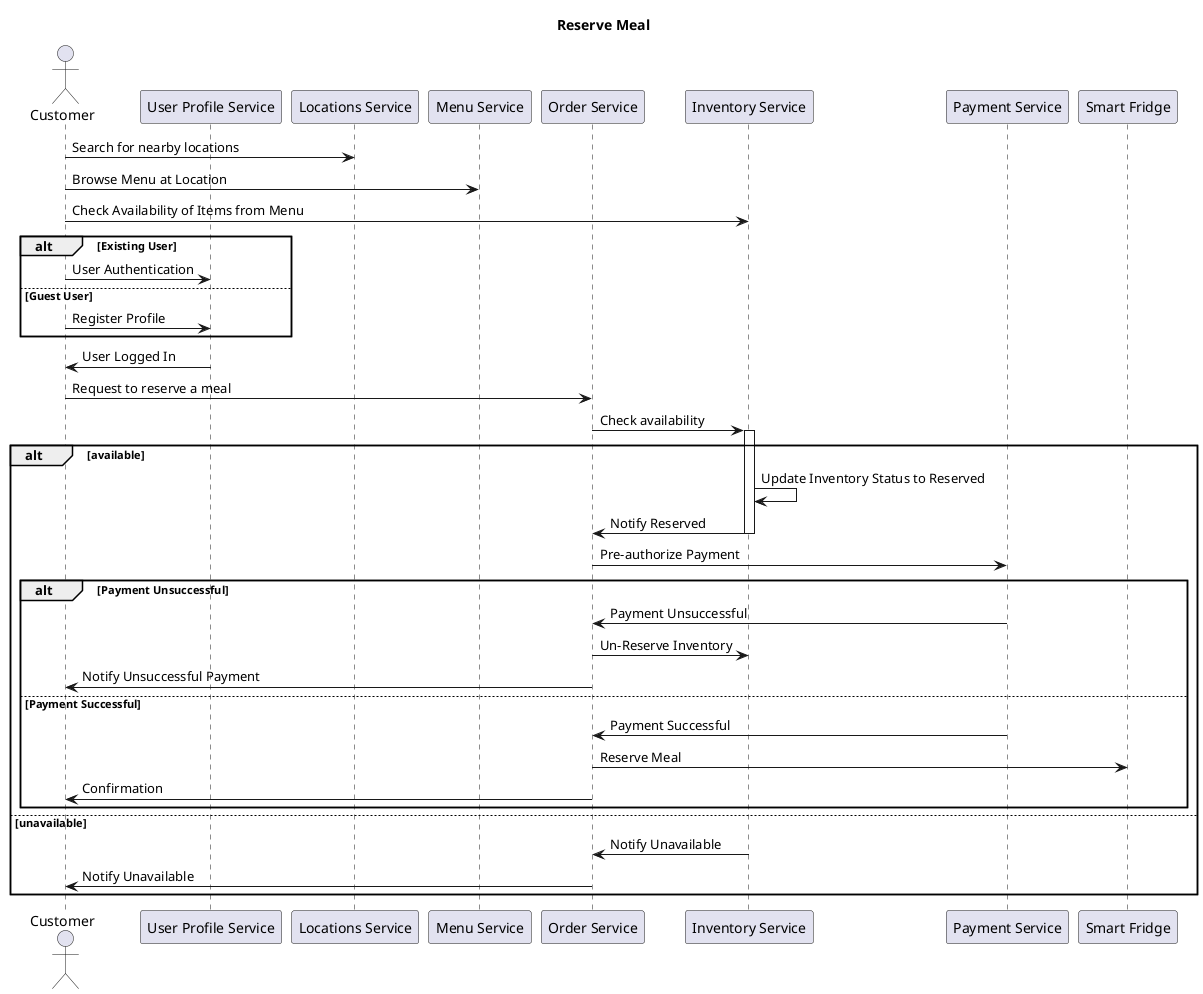 @startuml
title Reserve Meal
actor Customer as C
participant "User Profile Service" as U
participant "Locations Service" as L
participant "Menu Service" as M
participant "Order Service" as O
participant "Inventory Service" as I
participant "Payment Service" as P
participant "Smart Fridge" as S

C -> L: Search for nearby locations
C -> M: Browse Menu at Location
C -> I: Check Availability of Items from Menu

alt Existing User
 C -> U: User Authentication
else Guest User
 C -> U: Register Profile
end
U -> C: User Logged In

C -> O: Request to reserve a meal
O -> I: Check availability
alt available
 activate I
   I -> I: Update Inventory Status to Reserved
   I -> O: Notify Reserved
 deactivate I
 O -> P: Pre-authorize Payment
 alt Payment Unsuccessful
  P -> O: Payment Unsuccessful
  O -> I: Un-Reserve Inventory
  O -> C: Notify Unsuccessful Payment
 else Payment Successful
  P -> O: Payment Successful
  O -> S: Reserve Meal
  O -> C: Confirmation
 end
else unavailable
 I -> O: Notify Unavailable
 O -> C: Notify Unavailable
end
@enduml
